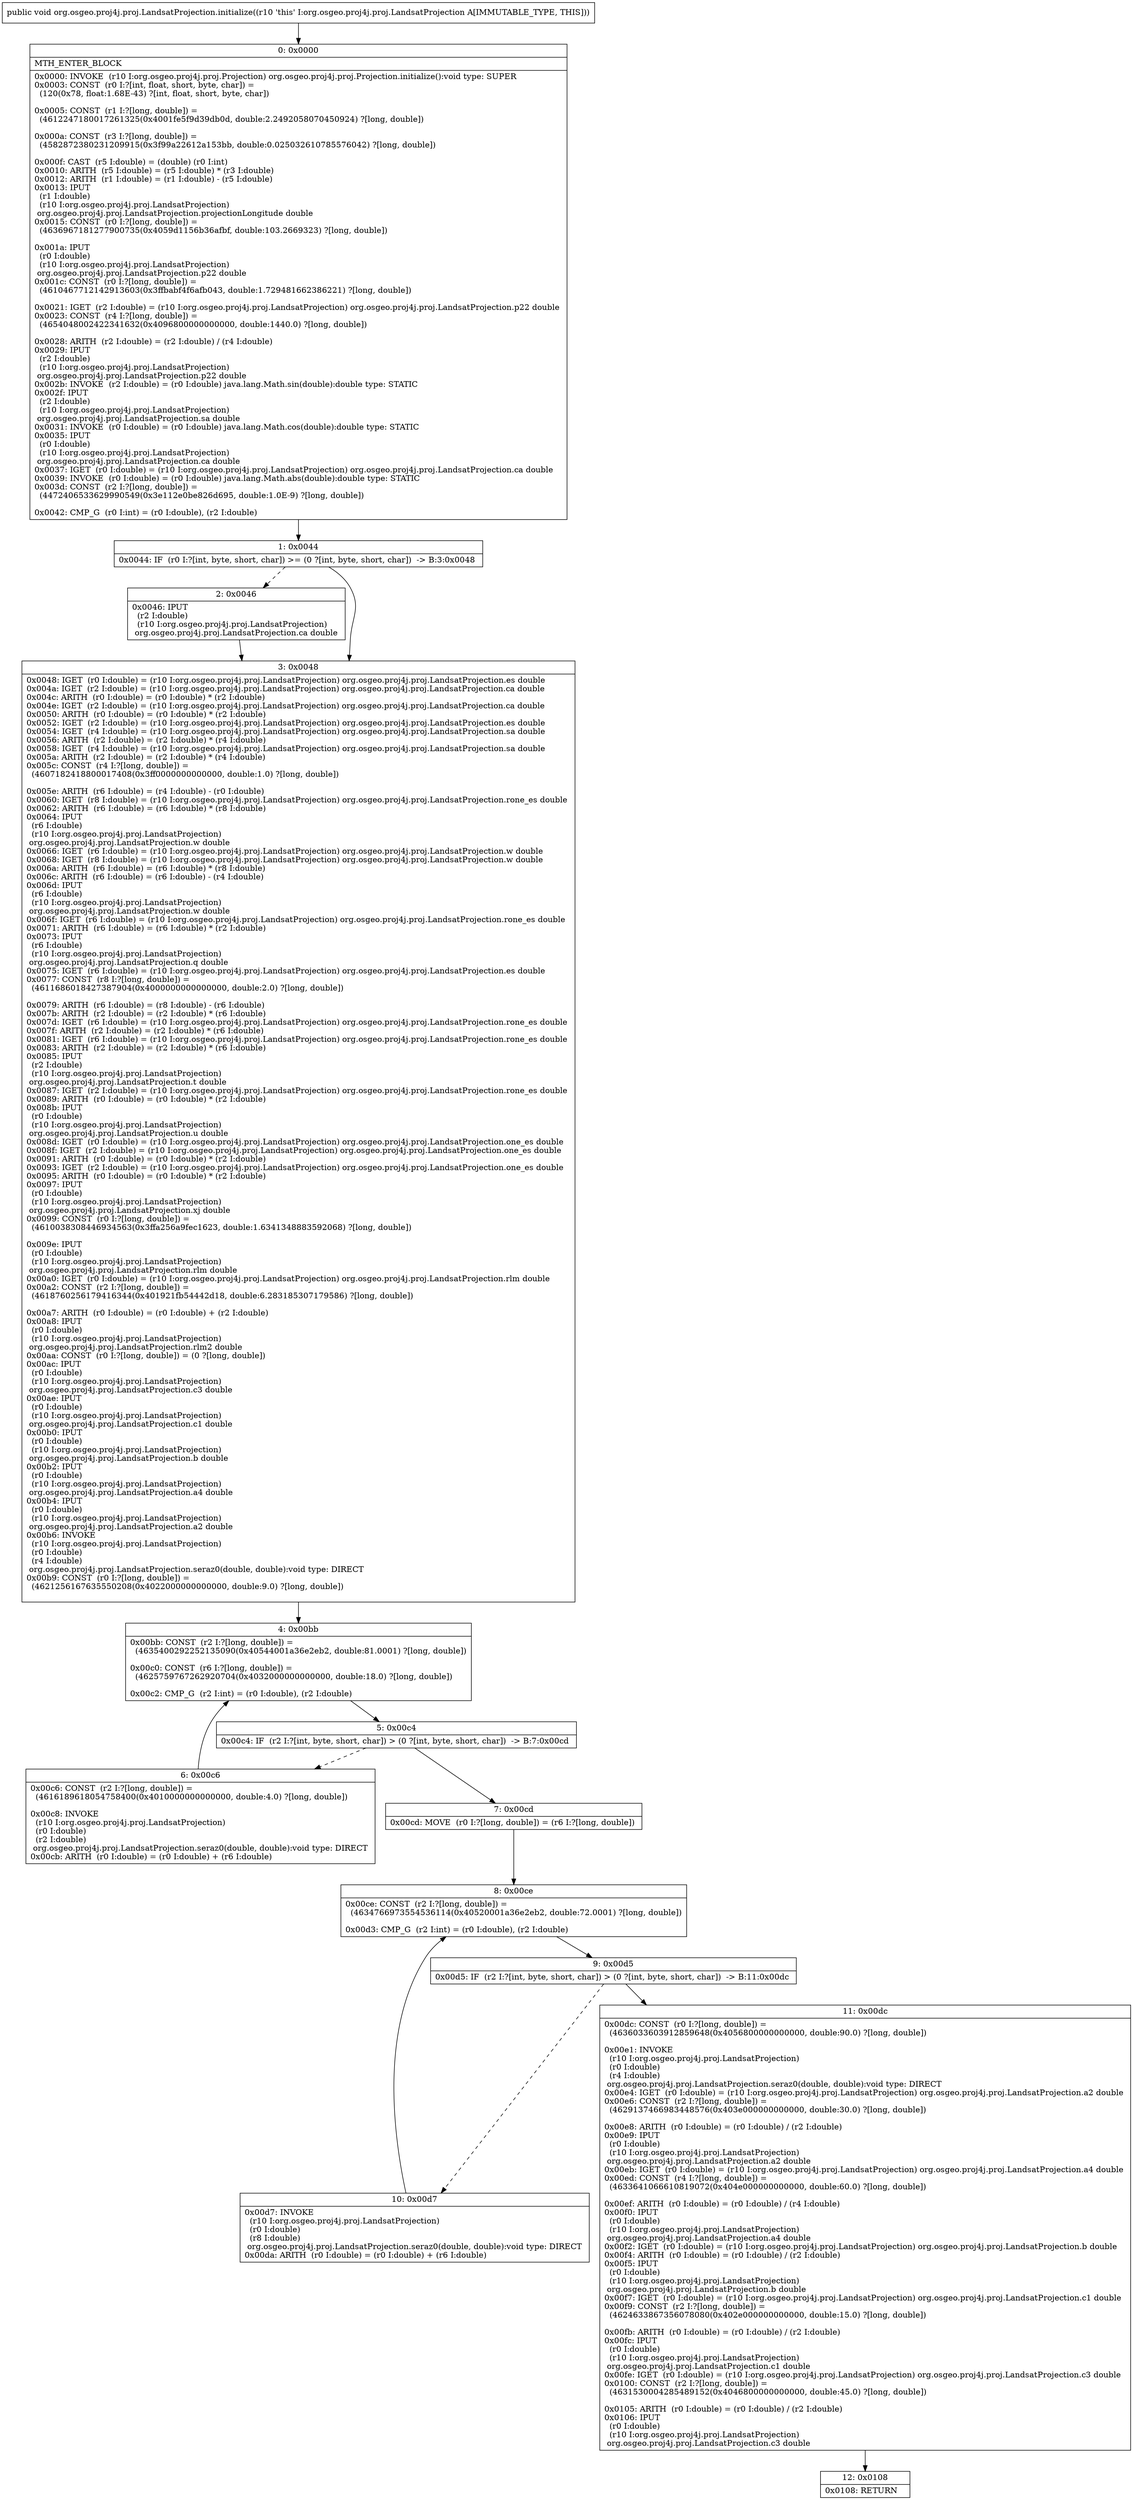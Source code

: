 digraph "CFG fororg.osgeo.proj4j.proj.LandsatProjection.initialize()V" {
Node_0 [shape=record,label="{0\:\ 0x0000|MTH_ENTER_BLOCK\l|0x0000: INVOKE  (r10 I:org.osgeo.proj4j.proj.Projection) org.osgeo.proj4j.proj.Projection.initialize():void type: SUPER \l0x0003: CONST  (r0 I:?[int, float, short, byte, char]) = \l  (120(0x78, float:1.68E\-43) ?[int, float, short, byte, char])\l \l0x0005: CONST  (r1 I:?[long, double]) = \l  (4612247180017261325(0x4001fe5f9d39db0d, double:2.2492058070450924) ?[long, double])\l \l0x000a: CONST  (r3 I:?[long, double]) = \l  (4582872380231209915(0x3f99a22612a153bb, double:0.025032610785576042) ?[long, double])\l \l0x000f: CAST  (r5 I:double) = (double) (r0 I:int) \l0x0010: ARITH  (r5 I:double) = (r5 I:double) * (r3 I:double) \l0x0012: ARITH  (r1 I:double) = (r1 I:double) \- (r5 I:double) \l0x0013: IPUT  \l  (r1 I:double)\l  (r10 I:org.osgeo.proj4j.proj.LandsatProjection)\l org.osgeo.proj4j.proj.LandsatProjection.projectionLongitude double \l0x0015: CONST  (r0 I:?[long, double]) = \l  (4636967181277900735(0x4059d1156b36afbf, double:103.2669323) ?[long, double])\l \l0x001a: IPUT  \l  (r0 I:double)\l  (r10 I:org.osgeo.proj4j.proj.LandsatProjection)\l org.osgeo.proj4j.proj.LandsatProjection.p22 double \l0x001c: CONST  (r0 I:?[long, double]) = \l  (4610467712142913603(0x3ffbabf4f6afb043, double:1.729481662386221) ?[long, double])\l \l0x0021: IGET  (r2 I:double) = (r10 I:org.osgeo.proj4j.proj.LandsatProjection) org.osgeo.proj4j.proj.LandsatProjection.p22 double \l0x0023: CONST  (r4 I:?[long, double]) = \l  (4654048002422341632(0x4096800000000000, double:1440.0) ?[long, double])\l \l0x0028: ARITH  (r2 I:double) = (r2 I:double) \/ (r4 I:double) \l0x0029: IPUT  \l  (r2 I:double)\l  (r10 I:org.osgeo.proj4j.proj.LandsatProjection)\l org.osgeo.proj4j.proj.LandsatProjection.p22 double \l0x002b: INVOKE  (r2 I:double) = (r0 I:double) java.lang.Math.sin(double):double type: STATIC \l0x002f: IPUT  \l  (r2 I:double)\l  (r10 I:org.osgeo.proj4j.proj.LandsatProjection)\l org.osgeo.proj4j.proj.LandsatProjection.sa double \l0x0031: INVOKE  (r0 I:double) = (r0 I:double) java.lang.Math.cos(double):double type: STATIC \l0x0035: IPUT  \l  (r0 I:double)\l  (r10 I:org.osgeo.proj4j.proj.LandsatProjection)\l org.osgeo.proj4j.proj.LandsatProjection.ca double \l0x0037: IGET  (r0 I:double) = (r10 I:org.osgeo.proj4j.proj.LandsatProjection) org.osgeo.proj4j.proj.LandsatProjection.ca double \l0x0039: INVOKE  (r0 I:double) = (r0 I:double) java.lang.Math.abs(double):double type: STATIC \l0x003d: CONST  (r2 I:?[long, double]) = \l  (4472406533629990549(0x3e112e0be826d695, double:1.0E\-9) ?[long, double])\l \l0x0042: CMP_G  (r0 I:int) = (r0 I:double), (r2 I:double) \l}"];
Node_1 [shape=record,label="{1\:\ 0x0044|0x0044: IF  (r0 I:?[int, byte, short, char]) \>= (0 ?[int, byte, short, char])  \-\> B:3:0x0048 \l}"];
Node_2 [shape=record,label="{2\:\ 0x0046|0x0046: IPUT  \l  (r2 I:double)\l  (r10 I:org.osgeo.proj4j.proj.LandsatProjection)\l org.osgeo.proj4j.proj.LandsatProjection.ca double \l}"];
Node_3 [shape=record,label="{3\:\ 0x0048|0x0048: IGET  (r0 I:double) = (r10 I:org.osgeo.proj4j.proj.LandsatProjection) org.osgeo.proj4j.proj.LandsatProjection.es double \l0x004a: IGET  (r2 I:double) = (r10 I:org.osgeo.proj4j.proj.LandsatProjection) org.osgeo.proj4j.proj.LandsatProjection.ca double \l0x004c: ARITH  (r0 I:double) = (r0 I:double) * (r2 I:double) \l0x004e: IGET  (r2 I:double) = (r10 I:org.osgeo.proj4j.proj.LandsatProjection) org.osgeo.proj4j.proj.LandsatProjection.ca double \l0x0050: ARITH  (r0 I:double) = (r0 I:double) * (r2 I:double) \l0x0052: IGET  (r2 I:double) = (r10 I:org.osgeo.proj4j.proj.LandsatProjection) org.osgeo.proj4j.proj.LandsatProjection.es double \l0x0054: IGET  (r4 I:double) = (r10 I:org.osgeo.proj4j.proj.LandsatProjection) org.osgeo.proj4j.proj.LandsatProjection.sa double \l0x0056: ARITH  (r2 I:double) = (r2 I:double) * (r4 I:double) \l0x0058: IGET  (r4 I:double) = (r10 I:org.osgeo.proj4j.proj.LandsatProjection) org.osgeo.proj4j.proj.LandsatProjection.sa double \l0x005a: ARITH  (r2 I:double) = (r2 I:double) * (r4 I:double) \l0x005c: CONST  (r4 I:?[long, double]) = \l  (4607182418800017408(0x3ff0000000000000, double:1.0) ?[long, double])\l \l0x005e: ARITH  (r6 I:double) = (r4 I:double) \- (r0 I:double) \l0x0060: IGET  (r8 I:double) = (r10 I:org.osgeo.proj4j.proj.LandsatProjection) org.osgeo.proj4j.proj.LandsatProjection.rone_es double \l0x0062: ARITH  (r6 I:double) = (r6 I:double) * (r8 I:double) \l0x0064: IPUT  \l  (r6 I:double)\l  (r10 I:org.osgeo.proj4j.proj.LandsatProjection)\l org.osgeo.proj4j.proj.LandsatProjection.w double \l0x0066: IGET  (r6 I:double) = (r10 I:org.osgeo.proj4j.proj.LandsatProjection) org.osgeo.proj4j.proj.LandsatProjection.w double \l0x0068: IGET  (r8 I:double) = (r10 I:org.osgeo.proj4j.proj.LandsatProjection) org.osgeo.proj4j.proj.LandsatProjection.w double \l0x006a: ARITH  (r6 I:double) = (r6 I:double) * (r8 I:double) \l0x006c: ARITH  (r6 I:double) = (r6 I:double) \- (r4 I:double) \l0x006d: IPUT  \l  (r6 I:double)\l  (r10 I:org.osgeo.proj4j.proj.LandsatProjection)\l org.osgeo.proj4j.proj.LandsatProjection.w double \l0x006f: IGET  (r6 I:double) = (r10 I:org.osgeo.proj4j.proj.LandsatProjection) org.osgeo.proj4j.proj.LandsatProjection.rone_es double \l0x0071: ARITH  (r6 I:double) = (r6 I:double) * (r2 I:double) \l0x0073: IPUT  \l  (r6 I:double)\l  (r10 I:org.osgeo.proj4j.proj.LandsatProjection)\l org.osgeo.proj4j.proj.LandsatProjection.q double \l0x0075: IGET  (r6 I:double) = (r10 I:org.osgeo.proj4j.proj.LandsatProjection) org.osgeo.proj4j.proj.LandsatProjection.es double \l0x0077: CONST  (r8 I:?[long, double]) = \l  (4611686018427387904(0x4000000000000000, double:2.0) ?[long, double])\l \l0x0079: ARITH  (r6 I:double) = (r8 I:double) \- (r6 I:double) \l0x007b: ARITH  (r2 I:double) = (r2 I:double) * (r6 I:double) \l0x007d: IGET  (r6 I:double) = (r10 I:org.osgeo.proj4j.proj.LandsatProjection) org.osgeo.proj4j.proj.LandsatProjection.rone_es double \l0x007f: ARITH  (r2 I:double) = (r2 I:double) * (r6 I:double) \l0x0081: IGET  (r6 I:double) = (r10 I:org.osgeo.proj4j.proj.LandsatProjection) org.osgeo.proj4j.proj.LandsatProjection.rone_es double \l0x0083: ARITH  (r2 I:double) = (r2 I:double) * (r6 I:double) \l0x0085: IPUT  \l  (r2 I:double)\l  (r10 I:org.osgeo.proj4j.proj.LandsatProjection)\l org.osgeo.proj4j.proj.LandsatProjection.t double \l0x0087: IGET  (r2 I:double) = (r10 I:org.osgeo.proj4j.proj.LandsatProjection) org.osgeo.proj4j.proj.LandsatProjection.rone_es double \l0x0089: ARITH  (r0 I:double) = (r0 I:double) * (r2 I:double) \l0x008b: IPUT  \l  (r0 I:double)\l  (r10 I:org.osgeo.proj4j.proj.LandsatProjection)\l org.osgeo.proj4j.proj.LandsatProjection.u double \l0x008d: IGET  (r0 I:double) = (r10 I:org.osgeo.proj4j.proj.LandsatProjection) org.osgeo.proj4j.proj.LandsatProjection.one_es double \l0x008f: IGET  (r2 I:double) = (r10 I:org.osgeo.proj4j.proj.LandsatProjection) org.osgeo.proj4j.proj.LandsatProjection.one_es double \l0x0091: ARITH  (r0 I:double) = (r0 I:double) * (r2 I:double) \l0x0093: IGET  (r2 I:double) = (r10 I:org.osgeo.proj4j.proj.LandsatProjection) org.osgeo.proj4j.proj.LandsatProjection.one_es double \l0x0095: ARITH  (r0 I:double) = (r0 I:double) * (r2 I:double) \l0x0097: IPUT  \l  (r0 I:double)\l  (r10 I:org.osgeo.proj4j.proj.LandsatProjection)\l org.osgeo.proj4j.proj.LandsatProjection.xj double \l0x0099: CONST  (r0 I:?[long, double]) = \l  (4610038308446934563(0x3ffa256a9fec1623, double:1.6341348883592068) ?[long, double])\l \l0x009e: IPUT  \l  (r0 I:double)\l  (r10 I:org.osgeo.proj4j.proj.LandsatProjection)\l org.osgeo.proj4j.proj.LandsatProjection.rlm double \l0x00a0: IGET  (r0 I:double) = (r10 I:org.osgeo.proj4j.proj.LandsatProjection) org.osgeo.proj4j.proj.LandsatProjection.rlm double \l0x00a2: CONST  (r2 I:?[long, double]) = \l  (4618760256179416344(0x401921fb54442d18, double:6.283185307179586) ?[long, double])\l \l0x00a7: ARITH  (r0 I:double) = (r0 I:double) + (r2 I:double) \l0x00a8: IPUT  \l  (r0 I:double)\l  (r10 I:org.osgeo.proj4j.proj.LandsatProjection)\l org.osgeo.proj4j.proj.LandsatProjection.rlm2 double \l0x00aa: CONST  (r0 I:?[long, double]) = (0 ?[long, double]) \l0x00ac: IPUT  \l  (r0 I:double)\l  (r10 I:org.osgeo.proj4j.proj.LandsatProjection)\l org.osgeo.proj4j.proj.LandsatProjection.c3 double \l0x00ae: IPUT  \l  (r0 I:double)\l  (r10 I:org.osgeo.proj4j.proj.LandsatProjection)\l org.osgeo.proj4j.proj.LandsatProjection.c1 double \l0x00b0: IPUT  \l  (r0 I:double)\l  (r10 I:org.osgeo.proj4j.proj.LandsatProjection)\l org.osgeo.proj4j.proj.LandsatProjection.b double \l0x00b2: IPUT  \l  (r0 I:double)\l  (r10 I:org.osgeo.proj4j.proj.LandsatProjection)\l org.osgeo.proj4j.proj.LandsatProjection.a4 double \l0x00b4: IPUT  \l  (r0 I:double)\l  (r10 I:org.osgeo.proj4j.proj.LandsatProjection)\l org.osgeo.proj4j.proj.LandsatProjection.a2 double \l0x00b6: INVOKE  \l  (r10 I:org.osgeo.proj4j.proj.LandsatProjection)\l  (r0 I:double)\l  (r4 I:double)\l org.osgeo.proj4j.proj.LandsatProjection.seraz0(double, double):void type: DIRECT \l0x00b9: CONST  (r0 I:?[long, double]) = \l  (4621256167635550208(0x4022000000000000, double:9.0) ?[long, double])\l \l}"];
Node_4 [shape=record,label="{4\:\ 0x00bb|0x00bb: CONST  (r2 I:?[long, double]) = \l  (4635400292252135090(0x40544001a36e2eb2, double:81.0001) ?[long, double])\l \l0x00c0: CONST  (r6 I:?[long, double]) = \l  (4625759767262920704(0x4032000000000000, double:18.0) ?[long, double])\l \l0x00c2: CMP_G  (r2 I:int) = (r0 I:double), (r2 I:double) \l}"];
Node_5 [shape=record,label="{5\:\ 0x00c4|0x00c4: IF  (r2 I:?[int, byte, short, char]) \> (0 ?[int, byte, short, char])  \-\> B:7:0x00cd \l}"];
Node_6 [shape=record,label="{6\:\ 0x00c6|0x00c6: CONST  (r2 I:?[long, double]) = \l  (4616189618054758400(0x4010000000000000, double:4.0) ?[long, double])\l \l0x00c8: INVOKE  \l  (r10 I:org.osgeo.proj4j.proj.LandsatProjection)\l  (r0 I:double)\l  (r2 I:double)\l org.osgeo.proj4j.proj.LandsatProjection.seraz0(double, double):void type: DIRECT \l0x00cb: ARITH  (r0 I:double) = (r0 I:double) + (r6 I:double) \l}"];
Node_7 [shape=record,label="{7\:\ 0x00cd|0x00cd: MOVE  (r0 I:?[long, double]) = (r6 I:?[long, double]) \l}"];
Node_8 [shape=record,label="{8\:\ 0x00ce|0x00ce: CONST  (r2 I:?[long, double]) = \l  (4634766973554536114(0x40520001a36e2eb2, double:72.0001) ?[long, double])\l \l0x00d3: CMP_G  (r2 I:int) = (r0 I:double), (r2 I:double) \l}"];
Node_9 [shape=record,label="{9\:\ 0x00d5|0x00d5: IF  (r2 I:?[int, byte, short, char]) \> (0 ?[int, byte, short, char])  \-\> B:11:0x00dc \l}"];
Node_10 [shape=record,label="{10\:\ 0x00d7|0x00d7: INVOKE  \l  (r10 I:org.osgeo.proj4j.proj.LandsatProjection)\l  (r0 I:double)\l  (r8 I:double)\l org.osgeo.proj4j.proj.LandsatProjection.seraz0(double, double):void type: DIRECT \l0x00da: ARITH  (r0 I:double) = (r0 I:double) + (r6 I:double) \l}"];
Node_11 [shape=record,label="{11\:\ 0x00dc|0x00dc: CONST  (r0 I:?[long, double]) = \l  (4636033603912859648(0x4056800000000000, double:90.0) ?[long, double])\l \l0x00e1: INVOKE  \l  (r10 I:org.osgeo.proj4j.proj.LandsatProjection)\l  (r0 I:double)\l  (r4 I:double)\l org.osgeo.proj4j.proj.LandsatProjection.seraz0(double, double):void type: DIRECT \l0x00e4: IGET  (r0 I:double) = (r10 I:org.osgeo.proj4j.proj.LandsatProjection) org.osgeo.proj4j.proj.LandsatProjection.a2 double \l0x00e6: CONST  (r2 I:?[long, double]) = \l  (4629137466983448576(0x403e000000000000, double:30.0) ?[long, double])\l \l0x00e8: ARITH  (r0 I:double) = (r0 I:double) \/ (r2 I:double) \l0x00e9: IPUT  \l  (r0 I:double)\l  (r10 I:org.osgeo.proj4j.proj.LandsatProjection)\l org.osgeo.proj4j.proj.LandsatProjection.a2 double \l0x00eb: IGET  (r0 I:double) = (r10 I:org.osgeo.proj4j.proj.LandsatProjection) org.osgeo.proj4j.proj.LandsatProjection.a4 double \l0x00ed: CONST  (r4 I:?[long, double]) = \l  (4633641066610819072(0x404e000000000000, double:60.0) ?[long, double])\l \l0x00ef: ARITH  (r0 I:double) = (r0 I:double) \/ (r4 I:double) \l0x00f0: IPUT  \l  (r0 I:double)\l  (r10 I:org.osgeo.proj4j.proj.LandsatProjection)\l org.osgeo.proj4j.proj.LandsatProjection.a4 double \l0x00f2: IGET  (r0 I:double) = (r10 I:org.osgeo.proj4j.proj.LandsatProjection) org.osgeo.proj4j.proj.LandsatProjection.b double \l0x00f4: ARITH  (r0 I:double) = (r0 I:double) \/ (r2 I:double) \l0x00f5: IPUT  \l  (r0 I:double)\l  (r10 I:org.osgeo.proj4j.proj.LandsatProjection)\l org.osgeo.proj4j.proj.LandsatProjection.b double \l0x00f7: IGET  (r0 I:double) = (r10 I:org.osgeo.proj4j.proj.LandsatProjection) org.osgeo.proj4j.proj.LandsatProjection.c1 double \l0x00f9: CONST  (r2 I:?[long, double]) = \l  (4624633867356078080(0x402e000000000000, double:15.0) ?[long, double])\l \l0x00fb: ARITH  (r0 I:double) = (r0 I:double) \/ (r2 I:double) \l0x00fc: IPUT  \l  (r0 I:double)\l  (r10 I:org.osgeo.proj4j.proj.LandsatProjection)\l org.osgeo.proj4j.proj.LandsatProjection.c1 double \l0x00fe: IGET  (r0 I:double) = (r10 I:org.osgeo.proj4j.proj.LandsatProjection) org.osgeo.proj4j.proj.LandsatProjection.c3 double \l0x0100: CONST  (r2 I:?[long, double]) = \l  (4631530004285489152(0x4046800000000000, double:45.0) ?[long, double])\l \l0x0105: ARITH  (r0 I:double) = (r0 I:double) \/ (r2 I:double) \l0x0106: IPUT  \l  (r0 I:double)\l  (r10 I:org.osgeo.proj4j.proj.LandsatProjection)\l org.osgeo.proj4j.proj.LandsatProjection.c3 double \l}"];
Node_12 [shape=record,label="{12\:\ 0x0108|0x0108: RETURN   \l}"];
MethodNode[shape=record,label="{public void org.osgeo.proj4j.proj.LandsatProjection.initialize((r10 'this' I:org.osgeo.proj4j.proj.LandsatProjection A[IMMUTABLE_TYPE, THIS])) }"];
MethodNode -> Node_0;
Node_0 -> Node_1;
Node_1 -> Node_2[style=dashed];
Node_1 -> Node_3;
Node_2 -> Node_3;
Node_3 -> Node_4;
Node_4 -> Node_5;
Node_5 -> Node_6[style=dashed];
Node_5 -> Node_7;
Node_6 -> Node_4;
Node_7 -> Node_8;
Node_8 -> Node_9;
Node_9 -> Node_10[style=dashed];
Node_9 -> Node_11;
Node_10 -> Node_8;
Node_11 -> Node_12;
}

